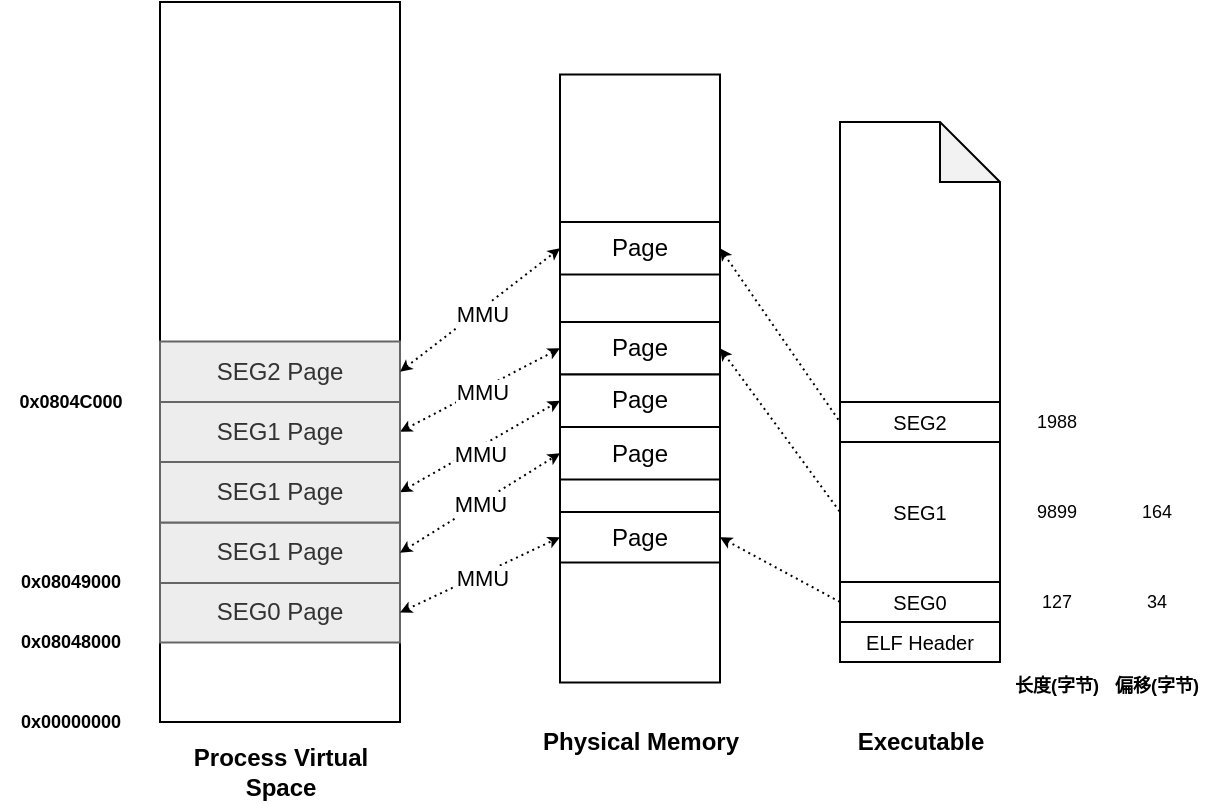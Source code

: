 <mxfile version="14.5.1" type="device"><diagram id="snGM3N-Tmb87rBZOr4pG" name="第 1 页"><mxGraphModel dx="750" dy="607" grid="1" gridSize="10" guides="1" tooltips="1" connect="1" arrows="1" fold="1" page="1" pageScale="1" pageWidth="827" pageHeight="1169" math="0" shadow="0"><root><mxCell id="0"/><mxCell id="1" parent="0"/><mxCell id="W9mu4iGTzypWTtTF0CDi-1" value="" style="rounded=0;whiteSpace=wrap;html=1;" vertex="1" parent="1"><mxGeometry x="200" y="240" width="120" height="360" as="geometry"/></mxCell><mxCell id="W9mu4iGTzypWTtTF0CDi-2" value="SEG0 Page" style="rounded=0;whiteSpace=wrap;html=1;strokeColor=#666666;fontColor=#333333;fillColor=#EDEDED;" vertex="1" parent="1"><mxGeometry x="200" y="530.25" width="120" height="30" as="geometry"/></mxCell><mxCell id="W9mu4iGTzypWTtTF0CDi-3" value="SEG1 Page" style="rounded=0;whiteSpace=wrap;html=1;strokeColor=#666666;fontColor=#333333;fillColor=#EDEDED;" vertex="1" parent="1"><mxGeometry x="200" y="500.25" width="120" height="30.25" as="geometry"/></mxCell><mxCell id="W9mu4iGTzypWTtTF0CDi-13" value="" style="group" vertex="1" connectable="0" parent="1"><mxGeometry x="400" y="316.25" width="80" height="264" as="geometry"/></mxCell><mxCell id="W9mu4iGTzypWTtTF0CDi-7" value="" style="rounded=0;whiteSpace=wrap;html=1;" vertex="1" parent="W9mu4iGTzypWTtTF0CDi-13"><mxGeometry y="-40" width="80" height="304" as="geometry"/></mxCell><mxCell id="W9mu4iGTzypWTtTF0CDi-8" value="Page" style="rounded=0;whiteSpace=wrap;html=1;" vertex="1" parent="W9mu4iGTzypWTtTF0CDi-13"><mxGeometry y="178.75" width="80" height="25.25" as="geometry"/></mxCell><mxCell id="W9mu4iGTzypWTtTF0CDi-9" value="Page" style="rounded=0;whiteSpace=wrap;html=1;" vertex="1" parent="W9mu4iGTzypWTtTF0CDi-13"><mxGeometry y="83.75" width="80" height="26.25" as="geometry"/></mxCell><mxCell id="W9mu4iGTzypWTtTF0CDi-10" value="Page" style="rounded=0;whiteSpace=wrap;html=1;" vertex="1" parent="W9mu4iGTzypWTtTF0CDi-13"><mxGeometry y="33.75" width="80" height="26.25" as="geometry"/></mxCell><mxCell id="W9mu4iGTzypWTtTF0CDi-84" value="Page" style="rounded=0;whiteSpace=wrap;html=1;" vertex="1" parent="W9mu4iGTzypWTtTF0CDi-13"><mxGeometry y="110" width="80" height="26.25" as="geometry"/></mxCell><mxCell id="W9mu4iGTzypWTtTF0CDi-85" value="Page" style="rounded=0;whiteSpace=wrap;html=1;" vertex="1" parent="W9mu4iGTzypWTtTF0CDi-13"><mxGeometry y="136.25" width="80" height="26.25" as="geometry"/></mxCell><mxCell id="W9mu4iGTzypWTtTF0CDi-14" value="" style="shape=note;whiteSpace=wrap;html=1;backgroundOutline=1;darkOpacity=0.05;" vertex="1" parent="1"><mxGeometry x="540" y="300" width="80" height="270" as="geometry"/></mxCell><mxCell id="W9mu4iGTzypWTtTF0CDi-15" value="&lt;b&gt;Executable&lt;/b&gt;" style="text;html=1;align=center;verticalAlign=middle;resizable=0;points=[];autosize=1;" vertex="1" parent="1"><mxGeometry x="540" y="600" width="80" height="20" as="geometry"/></mxCell><mxCell id="W9mu4iGTzypWTtTF0CDi-16" value="&lt;b&gt;Physical Memory&lt;/b&gt;" style="text;html=1;align=center;verticalAlign=middle;resizable=0;points=[];autosize=1;" vertex="1" parent="1"><mxGeometry x="385" y="600" width="110" height="20" as="geometry"/></mxCell><mxCell id="W9mu4iGTzypWTtTF0CDi-17" value="&lt;b&gt;Process Virtual&lt;br&gt;Space&lt;/b&gt;" style="text;html=1;align=center;verticalAlign=middle;resizable=0;points=[];autosize=1;" vertex="1" parent="1"><mxGeometry x="210" y="610" width="100" height="30" as="geometry"/></mxCell><mxCell id="W9mu4iGTzypWTtTF0CDi-18" value="&lt;font style=&quot;font-size: 10px&quot;&gt;ELF Header&lt;/font&gt;" style="rounded=0;whiteSpace=wrap;html=1;" vertex="1" parent="1"><mxGeometry x="540" y="550" width="80" height="20" as="geometry"/></mxCell><mxCell id="W9mu4iGTzypWTtTF0CDi-19" value="&lt;font style=&quot;font-size: 10px&quot;&gt;SEG0&lt;/font&gt;" style="rounded=0;whiteSpace=wrap;html=1;" vertex="1" parent="1"><mxGeometry x="540" y="530" width="80" height="20" as="geometry"/></mxCell><mxCell id="W9mu4iGTzypWTtTF0CDi-20" value="&lt;font style=&quot;font-size: 10px&quot;&gt;SEG1&lt;/font&gt;" style="rounded=0;whiteSpace=wrap;html=1;" vertex="1" parent="1"><mxGeometry x="540" y="460" width="80" height="70" as="geometry"/></mxCell><mxCell id="W9mu4iGTzypWTtTF0CDi-21" value="&lt;font style=&quot;font-size: 10px&quot;&gt;SEG2&lt;/font&gt;" style="rounded=0;whiteSpace=wrap;html=1;" vertex="1" parent="1"><mxGeometry x="540" y="440" width="80" height="20" as="geometry"/></mxCell><mxCell id="W9mu4iGTzypWTtTF0CDi-22" value="" style="endArrow=classic;startArrow=classic;html=1;entryX=0;entryY=0.5;entryDx=0;entryDy=0;exitX=1;exitY=0.5;exitDx=0;exitDy=0;endSize=3;startSize=3;dashed=1;dashPattern=1 2;" edge="1" parent="1" source="W9mu4iGTzypWTtTF0CDi-87" target="W9mu4iGTzypWTtTF0CDi-9"><mxGeometry width="50" height="50" relative="1" as="geometry"><mxPoint x="320" y="382.5" as="sourcePoint"/><mxPoint x="370" y="330" as="targetPoint"/></mxGeometry></mxCell><mxCell id="W9mu4iGTzypWTtTF0CDi-23" value="MMU" style="edgeLabel;html=1;align=center;verticalAlign=middle;resizable=0;points=[];" vertex="1" connectable="0" parent="W9mu4iGTzypWTtTF0CDi-22"><mxGeometry x="-0.279" y="-1" relative="1" as="geometry"><mxPoint x="11.54" y="-5.76" as="offset"/></mxGeometry></mxCell><mxCell id="W9mu4iGTzypWTtTF0CDi-24" value="" style="endArrow=classic;startArrow=classic;html=1;entryX=0;entryY=0.5;entryDx=0;entryDy=0;exitX=1;exitY=0.5;exitDx=0;exitDy=0;endSize=3;startSize=3;dashed=1;dashPattern=1 2;" edge="1" parent="1" source="W9mu4iGTzypWTtTF0CDi-86" target="W9mu4iGTzypWTtTF0CDi-84"><mxGeometry width="50" height="50" relative="1" as="geometry"><mxPoint x="320" y="427.5" as="sourcePoint"/><mxPoint x="400" y="472.5" as="targetPoint"/></mxGeometry></mxCell><mxCell id="W9mu4iGTzypWTtTF0CDi-25" value="MMU" style="edgeLabel;html=1;align=center;verticalAlign=middle;resizable=0;points=[];" vertex="1" connectable="0" parent="W9mu4iGTzypWTtTF0CDi-24"><mxGeometry x="-0.279" y="-1" relative="1" as="geometry"><mxPoint x="10.68" y="-3.93" as="offset"/></mxGeometry></mxCell><mxCell id="W9mu4iGTzypWTtTF0CDi-26" value="" style="endArrow=classic;startArrow=classic;html=1;entryX=0;entryY=0.5;entryDx=0;entryDy=0;endSize=3;startSize=3;dashed=1;dashPattern=1 2;exitX=1;exitY=0.5;exitDx=0;exitDy=0;" edge="1" parent="1" source="W9mu4iGTzypWTtTF0CDi-3" target="W9mu4iGTzypWTtTF0CDi-85"><mxGeometry width="50" height="50" relative="1" as="geometry"><mxPoint x="320" y="474" as="sourcePoint"/><mxPoint x="400" y="450" as="targetPoint"/></mxGeometry></mxCell><mxCell id="W9mu4iGTzypWTtTF0CDi-27" value="MMU" style="edgeLabel;html=1;align=center;verticalAlign=middle;resizable=0;points=[];" vertex="1" connectable="0" parent="W9mu4iGTzypWTtTF0CDi-26"><mxGeometry x="-0.279" y="-1" relative="1" as="geometry"><mxPoint x="10.78" y="-7.38" as="offset"/></mxGeometry></mxCell><mxCell id="W9mu4iGTzypWTtTF0CDi-30" value="" style="endArrow=classic;startArrow=classic;html=1;entryX=0;entryY=0.5;entryDx=0;entryDy=0;endSize=3;startSize=3;dashed=1;dashPattern=1 2;exitX=1;exitY=0.5;exitDx=0;exitDy=0;" edge="1" parent="1" source="W9mu4iGTzypWTtTF0CDi-2" target="W9mu4iGTzypWTtTF0CDi-8"><mxGeometry width="50" height="50" relative="1" as="geometry"><mxPoint x="320" y="545" as="sourcePoint"/><mxPoint x="400" y="550" as="targetPoint"/></mxGeometry></mxCell><mxCell id="W9mu4iGTzypWTtTF0CDi-31" value="MMU" style="edgeLabel;html=1;align=center;verticalAlign=middle;resizable=0;points=[];" vertex="1" connectable="0" parent="W9mu4iGTzypWTtTF0CDi-30"><mxGeometry x="-0.279" y="-1" relative="1" as="geometry"><mxPoint x="10.98" y="-5.08" as="offset"/></mxGeometry></mxCell><mxCell id="W9mu4iGTzypWTtTF0CDi-46" value="" style="endArrow=none;startArrow=classic;html=1;exitX=1;exitY=0.5;exitDx=0;exitDy=0;endSize=3;startSize=3;dashed=1;dashPattern=1 2;endFill=0;entryX=0;entryY=0.5;entryDx=0;entryDy=0;" edge="1" parent="1" source="W9mu4iGTzypWTtTF0CDi-10" target="W9mu4iGTzypWTtTF0CDi-21"><mxGeometry width="50" height="50" relative="1" as="geometry"><mxPoint x="480" y="405" as="sourcePoint"/><mxPoint x="520" y="440" as="targetPoint"/></mxGeometry></mxCell><mxCell id="W9mu4iGTzypWTtTF0CDi-48" value="" style="endArrow=none;startArrow=classic;html=1;exitX=1;exitY=0.5;exitDx=0;exitDy=0;endSize=3;startSize=3;dashed=1;dashPattern=1 2;endFill=0;entryX=0;entryY=0.5;entryDx=0;entryDy=0;" edge="1" parent="1" source="W9mu4iGTzypWTtTF0CDi-9" target="W9mu4iGTzypWTtTF0CDi-20"><mxGeometry width="50" height="50" relative="1" as="geometry"><mxPoint x="480" y="470" as="sourcePoint"/><mxPoint x="519" y="494" as="targetPoint"/></mxGeometry></mxCell><mxCell id="W9mu4iGTzypWTtTF0CDi-49" value="" style="endArrow=none;startArrow=classic;html=1;exitX=1;exitY=0.5;exitDx=0;exitDy=0;endSize=3;startSize=3;dashed=1;dashPattern=1 2;endFill=0;entryX=0;entryY=0.5;entryDx=0;entryDy=0;" edge="1" parent="1" source="W9mu4iGTzypWTtTF0CDi-8" target="W9mu4iGTzypWTtTF0CDi-19"><mxGeometry width="50" height="50" relative="1" as="geometry"><mxPoint x="480" y="530" as="sourcePoint"/><mxPoint x="520" y="545" as="targetPoint"/></mxGeometry></mxCell><mxCell id="W9mu4iGTzypWTtTF0CDi-67" value="&lt;b&gt;0x00000000&lt;/b&gt;" style="text;html=1;align=center;verticalAlign=middle;resizable=0;points=[];autosize=1;fontSize=9;" vertex="1" parent="1"><mxGeometry x="120" y="590" width="70" height="20" as="geometry"/></mxCell><mxCell id="W9mu4iGTzypWTtTF0CDi-68" value="&lt;b&gt;0x08049000&lt;/b&gt;" style="text;html=1;align=center;verticalAlign=middle;resizable=0;points=[];autosize=1;fontSize=9;" vertex="1" parent="1"><mxGeometry x="120" y="520" width="70" height="20" as="geometry"/></mxCell><mxCell id="W9mu4iGTzypWTtTF0CDi-70" value="&lt;b&gt;0x0804C000&lt;/b&gt;" style="text;html=1;align=center;verticalAlign=middle;resizable=0;points=[];autosize=1;fontSize=9;" vertex="1" parent="1"><mxGeometry x="120" y="430" width="70" height="20" as="geometry"/></mxCell><mxCell id="W9mu4iGTzypWTtTF0CDi-71" value="&lt;b&gt;长度(字节)&lt;/b&gt;" style="text;html=1;align=center;verticalAlign=middle;resizable=0;points=[];autosize=1;fontSize=9;" vertex="1" parent="1"><mxGeometry x="618" y="572" width="60" height="20" as="geometry"/></mxCell><mxCell id="W9mu4iGTzypWTtTF0CDi-72" value="9899" style="text;html=1;align=center;verticalAlign=middle;resizable=0;points=[];autosize=1;fontSize=9;" vertex="1" parent="1"><mxGeometry x="628" y="485" width="40" height="20" as="geometry"/></mxCell><mxCell id="W9mu4iGTzypWTtTF0CDi-73" value="1988" style="text;html=1;align=center;verticalAlign=middle;resizable=0;points=[];autosize=1;fontSize=9;" vertex="1" parent="1"><mxGeometry x="628" y="440" width="40" height="20" as="geometry"/></mxCell><mxCell id="W9mu4iGTzypWTtTF0CDi-74" value="&lt;b&gt;偏移(字节)&lt;/b&gt;" style="text;html=1;align=center;verticalAlign=middle;resizable=0;points=[];autosize=1;fontSize=9;" vertex="1" parent="1"><mxGeometry x="668" y="572" width="60" height="20" as="geometry"/></mxCell><mxCell id="W9mu4iGTzypWTtTF0CDi-75" value="127" style="text;html=1;align=center;verticalAlign=middle;resizable=0;points=[];autosize=1;fontSize=9;" vertex="1" parent="1"><mxGeometry x="633" y="530" width="30" height="20" as="geometry"/></mxCell><mxCell id="W9mu4iGTzypWTtTF0CDi-76" value="34" style="text;html=1;align=center;verticalAlign=middle;resizable=0;points=[];autosize=1;fontSize=9;" vertex="1" parent="1"><mxGeometry x="683" y="530" width="30" height="20" as="geometry"/></mxCell><mxCell id="W9mu4iGTzypWTtTF0CDi-77" value="164" style="text;html=1;align=center;verticalAlign=middle;resizable=0;points=[];autosize=1;fontSize=9;" vertex="1" parent="1"><mxGeometry x="683" y="485" width="30" height="20" as="geometry"/></mxCell><mxCell id="W9mu4iGTzypWTtTF0CDi-78" value="&lt;b&gt;0x08048000&lt;/b&gt;" style="text;html=1;align=center;verticalAlign=middle;resizable=0;points=[];autosize=1;fontSize=9;" vertex="1" parent="1"><mxGeometry x="120" y="550" width="70" height="20" as="geometry"/></mxCell><mxCell id="W9mu4iGTzypWTtTF0CDi-86" value="SEG1 Page" style="rounded=0;whiteSpace=wrap;html=1;strokeColor=#666666;fontColor=#333333;fillColor=#EDEDED;" vertex="1" parent="1"><mxGeometry x="200" y="470" width="120" height="30.25" as="geometry"/></mxCell><mxCell id="W9mu4iGTzypWTtTF0CDi-87" value="SEG1 Page" style="rounded=0;whiteSpace=wrap;html=1;strokeColor=#666666;fontColor=#333333;fillColor=#EDEDED;" vertex="1" parent="1"><mxGeometry x="200" y="439.75" width="120" height="30.25" as="geometry"/></mxCell><mxCell id="W9mu4iGTzypWTtTF0CDi-88" value="SEG2 Page" style="rounded=0;whiteSpace=wrap;html=1;strokeColor=#666666;fontColor=#333333;fillColor=#EDEDED;" vertex="1" parent="1"><mxGeometry x="200" y="409.75" width="120" height="30.25" as="geometry"/></mxCell><mxCell id="W9mu4iGTzypWTtTF0CDi-89" value="" style="endArrow=classic;startArrow=classic;html=1;entryX=0;entryY=0.5;entryDx=0;entryDy=0;exitX=1;exitY=0.5;exitDx=0;exitDy=0;endSize=3;startSize=3;dashed=1;dashPattern=1 2;" edge="1" parent="1" source="W9mu4iGTzypWTtTF0CDi-88" target="W9mu4iGTzypWTtTF0CDi-10"><mxGeometry width="50" height="50" relative="1" as="geometry"><mxPoint x="320" y="411.755" as="sourcePoint"/><mxPoint x="400" y="370.005" as="targetPoint"/></mxGeometry></mxCell><mxCell id="W9mu4iGTzypWTtTF0CDi-90" value="MMU" style="edgeLabel;html=1;align=center;verticalAlign=middle;resizable=0;points=[];" vertex="1" connectable="0" parent="W9mu4iGTzypWTtTF0CDi-89"><mxGeometry x="-0.279" y="-1" relative="1" as="geometry"><mxPoint x="11.54" y="-7.33" as="offset"/></mxGeometry></mxCell></root></mxGraphModel></diagram></mxfile>